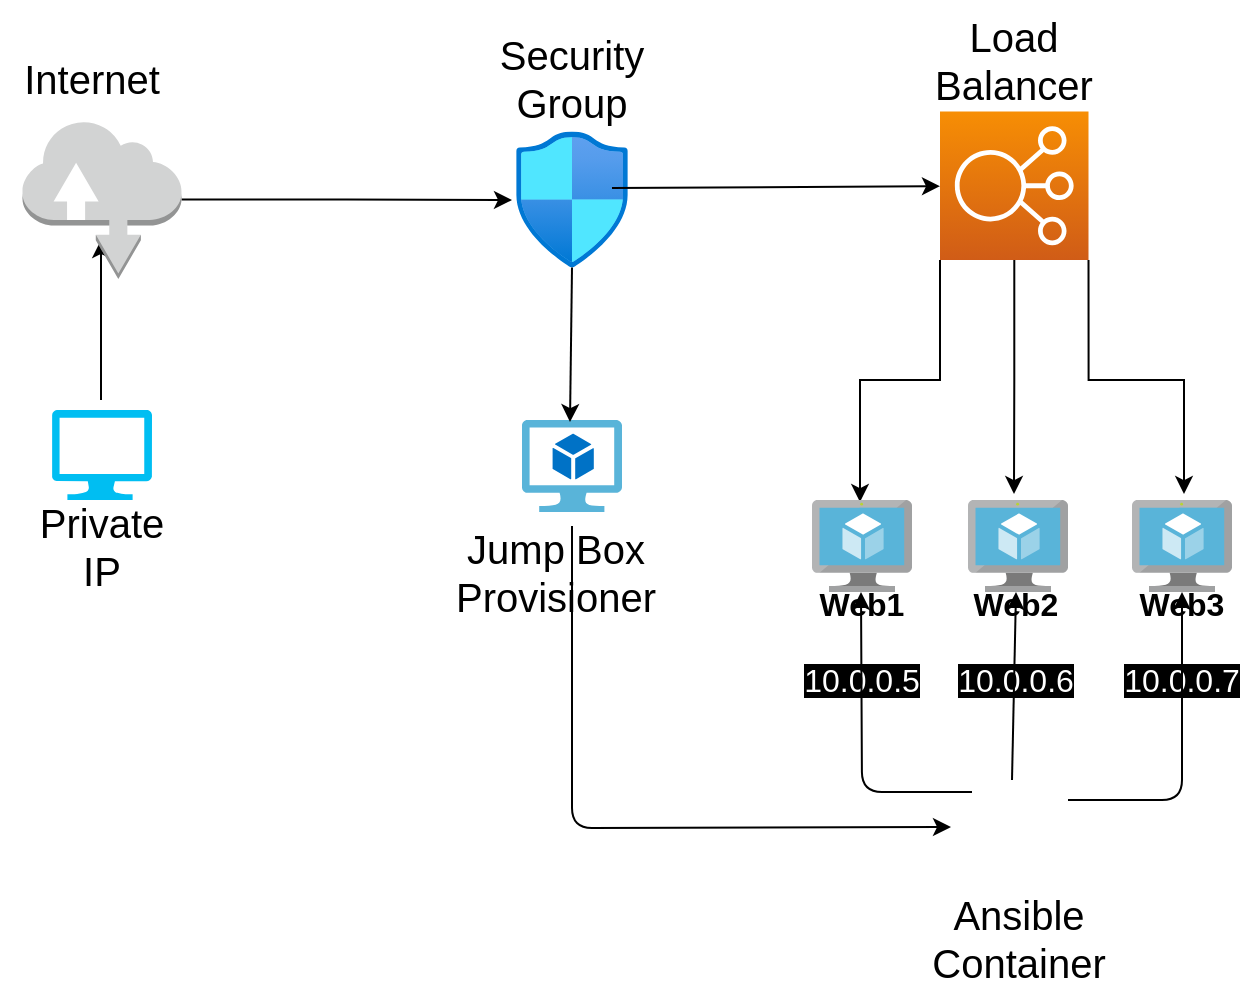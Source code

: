 <mxfile version="14.4.3" type="github"><diagram name="Page-1" id="822b0af5-4adb-64df-f703-e8dfc1f81529"><mxGraphModel dx="1422" dy="832" grid="1" gridSize="10" guides="1" tooltips="1" connect="1" arrows="1" fold="1" page="1" pageScale="1" pageWidth="1100" pageHeight="850" background="#ffffff" math="0" shadow="0"><root><mxCell id="0"/><mxCell id="1" parent="0"/><mxCell id="XoekwUV7jLwuCPAW35P8-3" value="" style="verticalLabelPosition=bottom;html=1;verticalAlign=top;align=center;strokeColor=none;fillColor=#00BEF2;shape=mxgraph.azure.computer;pointerEvents=1;" vertex="1" parent="1"><mxGeometry x="290" y="365" width="50" height="45" as="geometry"/></mxCell><mxCell id="XoekwUV7jLwuCPAW35P8-4" value="" style="endArrow=classic;html=1;" edge="1" parent="1"><mxGeometry width="50" height="50" relative="1" as="geometry"><mxPoint x="314.5" y="360" as="sourcePoint"/><mxPoint x="314.5" y="280" as="targetPoint"/><Array as="points"/></mxGeometry></mxCell><mxCell id="XoekwUV7jLwuCPAW35P8-7" style="edgeStyle=orthogonalEdgeStyle;rounded=0;orthogonalLoop=1;jettySize=auto;html=1;" edge="1" parent="1" source="XoekwUV7jLwuCPAW35P8-5"><mxGeometry relative="1" as="geometry"><mxPoint x="520" y="260" as="targetPoint"/></mxGeometry></mxCell><mxCell id="XoekwUV7jLwuCPAW35P8-5" value="" style="outlineConnect=0;dashed=0;verticalLabelPosition=bottom;verticalAlign=top;align=center;html=1;shape=mxgraph.aws3.internet;fillColor=#D2D3D3;gradientColor=none;" vertex="1" parent="1"><mxGeometry x="275.25" y="220" width="79.5" height="79.5" as="geometry"/></mxCell><mxCell id="XoekwUV7jLwuCPAW35P8-8" value="" style="aspect=fixed;html=1;points=[];align=center;image;fontSize=12;image=img/lib/azure2/networking/Network_Security_Groups.svg;" vertex="1" parent="1"><mxGeometry x="522" y="225.75" width="56.0" height="68" as="geometry"/></mxCell><mxCell id="XoekwUV7jLwuCPAW35P8-31" style="edgeStyle=orthogonalEdgeStyle;rounded=0;orthogonalLoop=1;jettySize=auto;html=1;exitX=0;exitY=1;exitDx=0;exitDy=0;exitPerimeter=0;entryX=0.48;entryY=0.022;entryDx=0;entryDy=0;entryPerimeter=0;" edge="1" parent="1" source="XoekwUV7jLwuCPAW35P8-9" target="XoekwUV7jLwuCPAW35P8-10"><mxGeometry relative="1" as="geometry"/></mxCell><mxCell id="XoekwUV7jLwuCPAW35P8-33" style="edgeStyle=orthogonalEdgeStyle;rounded=0;orthogonalLoop=1;jettySize=auto;html=1;exitX=1;exitY=1;exitDx=0;exitDy=0;exitPerimeter=0;entryX=0.52;entryY=-0.065;entryDx=0;entryDy=0;entryPerimeter=0;" edge="1" parent="1" source="XoekwUV7jLwuCPAW35P8-9" target="XoekwUV7jLwuCPAW35P8-12"><mxGeometry relative="1" as="geometry"/></mxCell><mxCell id="XoekwUV7jLwuCPAW35P8-42" style="edgeStyle=orthogonalEdgeStyle;rounded=0;orthogonalLoop=1;jettySize=auto;html=1;entryX=0.46;entryY=-0.065;entryDx=0;entryDy=0;entryPerimeter=0;" edge="1" parent="1" source="XoekwUV7jLwuCPAW35P8-9" target="XoekwUV7jLwuCPAW35P8-11"><mxGeometry relative="1" as="geometry"/></mxCell><mxCell id="XoekwUV7jLwuCPAW35P8-9" value="" style="points=[[0,0,0],[0.25,0,0],[0.5,0,0],[0.75,0,0],[1,0,0],[0,1,0],[0.25,1,0],[0.5,1,0],[0.75,1,0],[1,1,0],[0,0.25,0],[0,0.5,0],[0,0.75,0],[1,0.25,0],[1,0.5,0],[1,0.75,0]];outlineConnect=0;fontColor=#232F3E;gradientColor=#F78E04;gradientDirection=north;fillColor=#D05C17;strokeColor=#ffffff;dashed=0;verticalLabelPosition=bottom;verticalAlign=top;align=center;html=1;fontSize=12;fontStyle=0;aspect=fixed;shape=mxgraph.aws4.resourceIcon;resIcon=mxgraph.aws4.elastic_load_balancing;" vertex="1" parent="1"><mxGeometry x="734" y="215.75" width="74.25" height="74.25" as="geometry"/></mxCell><mxCell id="XoekwUV7jLwuCPAW35P8-10" value="" style="aspect=fixed;html=1;points=[];align=center;image;fontSize=12;image=img/lib/mscae/Virtual_Machine.svg;" vertex="1" parent="1"><mxGeometry x="670" y="410" width="50" height="46" as="geometry"/></mxCell><mxCell id="XoekwUV7jLwuCPAW35P8-11" value="" style="aspect=fixed;html=1;points=[];align=center;image;fontSize=12;image=img/lib/mscae/Virtual_Machine.svg;" vertex="1" parent="1"><mxGeometry x="748" y="410" width="50" height="46" as="geometry"/></mxCell><mxCell id="XoekwUV7jLwuCPAW35P8-12" value="" style="aspect=fixed;html=1;points=[];align=center;image;fontSize=12;image=img/lib/mscae/Virtual_Machine.svg;" vertex="1" parent="1"><mxGeometry x="830" y="410" width="50" height="46" as="geometry"/></mxCell><mxCell id="XoekwUV7jLwuCPAW35P8-13" value="" style="aspect=fixed;html=1;points=[];align=center;image;fontSize=12;image=img/lib/mscae/Virtual_Machine_2.svg;" vertex="1" parent="1"><mxGeometry x="525" y="370" width="50" height="46" as="geometry"/></mxCell><mxCell id="XoekwUV7jLwuCPAW35P8-14" value="&lt;font style=&quot;font-size: 20px&quot;&gt;Private IP&lt;/font&gt;" style="text;html=1;strokeColor=none;fillColor=none;align=center;verticalAlign=middle;whiteSpace=wrap;rounded=0;spacing=5;strokeWidth=5;" vertex="1" parent="1"><mxGeometry x="295" y="423" width="40" height="20" as="geometry"/></mxCell><mxCell id="XoekwUV7jLwuCPAW35P8-15" value="" style="shape=image;html=1;verticalAlign=top;verticalLabelPosition=bottom;labelBackgroundColor=#ffffff;imageAspect=0;aspect=fixed;image=https://cdn1.iconfinder.com/data/icons/social-media-glossy/512/136-adobe_social-128.png" vertex="1" parent="1"><mxGeometry x="739.5" y="540" width="67" height="67" as="geometry"/></mxCell><mxCell id="XoekwUV7jLwuCPAW35P8-17" value="" style="endArrow=classic;html=1;entryX=0;entryY=0.5;entryDx=0;entryDy=0;" edge="1" parent="1" target="XoekwUV7jLwuCPAW35P8-15"><mxGeometry width="50" height="50" relative="1" as="geometry"><mxPoint x="550" y="423" as="sourcePoint"/><mxPoint x="600" y="373" as="targetPoint"/><Array as="points"><mxPoint x="550" y="574"/></Array></mxGeometry></mxCell><mxCell id="XoekwUV7jLwuCPAW35P8-21" value="&lt;font style=&quot;font-size: 20px&quot;&gt;Ansible&lt;br&gt;Container&lt;/font&gt;" style="text;html=1;strokeColor=none;fillColor=none;align=center;verticalAlign=middle;whiteSpace=wrap;rounded=0;" vertex="1" parent="1"><mxGeometry x="729.5" y="597" width="87" height="63" as="geometry"/></mxCell><mxCell id="XoekwUV7jLwuCPAW35P8-32" value="" style="endArrow=classic;html=1;" edge="1" parent="1" target="XoekwUV7jLwuCPAW35P8-9"><mxGeometry width="50" height="50" relative="1" as="geometry"><mxPoint x="570" y="254" as="sourcePoint"/><mxPoint x="630" y="208.63" as="targetPoint"/></mxGeometry></mxCell><mxCell id="XoekwUV7jLwuCPAW35P8-34" value="&lt;font style=&quot;font-size: 20px&quot;&gt;Internet&lt;/font&gt;" style="text;html=1;strokeColor=none;fillColor=none;align=center;verticalAlign=middle;whiteSpace=wrap;rounded=0;" vertex="1" parent="1"><mxGeometry x="264.75" y="171.5" width="90" height="54.25" as="geometry"/></mxCell><mxCell id="XoekwUV7jLwuCPAW35P8-35" value="&lt;font style=&quot;font-size: 20px&quot;&gt;Security Group&lt;br&gt;&lt;/font&gt;" style="text;html=1;strokeColor=none;fillColor=none;align=center;verticalAlign=middle;whiteSpace=wrap;rounded=0;" vertex="1" parent="1"><mxGeometry x="530" y="188.63" width="40" height="20" as="geometry"/></mxCell><mxCell id="XoekwUV7jLwuCPAW35P8-36" value="" style="endArrow=classic;html=1;entryX=0.48;entryY=0.022;entryDx=0;entryDy=0;entryPerimeter=0;" edge="1" parent="1" target="XoekwUV7jLwuCPAW35P8-13"><mxGeometry width="50" height="50" relative="1" as="geometry"><mxPoint x="550" y="293.75" as="sourcePoint"/><mxPoint x="550" y="350" as="targetPoint"/><Array as="points"/></mxGeometry></mxCell><mxCell id="XoekwUV7jLwuCPAW35P8-38" value="&lt;font style=&quot;font-size: 20px&quot;&gt;Jump Box Provisioner&lt;br&gt;&lt;/font&gt;" style="text;html=1;strokeColor=none;fillColor=none;align=center;verticalAlign=middle;whiteSpace=wrap;rounded=0;" vertex="1" parent="1"><mxGeometry x="522" y="436" width="40" height="20" as="geometry"/></mxCell><mxCell id="XoekwUV7jLwuCPAW35P8-40" value="&lt;font style=&quot;font-size: 20px&quot;&gt;Load Balancer&lt;br&gt;&lt;/font&gt;" style="text;html=1;strokeColor=none;fillColor=none;align=center;verticalAlign=middle;whiteSpace=wrap;rounded=0;" vertex="1" parent="1"><mxGeometry x="721.13" y="160" width="100" height="60" as="geometry"/></mxCell><mxCell id="XoekwUV7jLwuCPAW35P8-44" value="&lt;font style=&quot;font-size: 16px&quot;&gt;&lt;b&gt;Web1&lt;/b&gt;&lt;br&gt;&lt;br&gt;&lt;span style=&quot;color: rgb(255 , 255 , 255) ; background-color: rgb(0 , 0 , 0)&quot;&gt;10.0.0.5&lt;/span&gt;&lt;/font&gt;" style="text;html=1;strokeColor=none;fillColor=none;align=center;verticalAlign=middle;whiteSpace=wrap;rounded=0;" vertex="1" parent="1"><mxGeometry x="659.5" y="456" width="70" height="50" as="geometry"/></mxCell><mxCell id="XoekwUV7jLwuCPAW35P8-46" value="&lt;font style=&quot;font-size: 16px&quot;&gt;&lt;b&gt;Web2&lt;/b&gt;&lt;br&gt;&lt;br&gt;&lt;span style=&quot;color: rgb(255 , 255 , 255) ; background-color: rgb(0 , 0 , 0)&quot;&gt;10.0.0.6&lt;/span&gt;&lt;/font&gt;" style="text;html=1;strokeColor=none;fillColor=none;align=center;verticalAlign=middle;whiteSpace=wrap;rounded=0;" vertex="1" parent="1"><mxGeometry x="737" y="456" width="70" height="50" as="geometry"/></mxCell><mxCell id="XoekwUV7jLwuCPAW35P8-47" value="&lt;font style=&quot;font-size: 16px&quot;&gt;&lt;b&gt;Web3&lt;/b&gt;&lt;br&gt;&lt;br&gt;&lt;span style=&quot;color: rgb(255 , 255 , 255) ; background-color: rgb(0 , 0 , 0)&quot;&gt;10.0.0.7&lt;/span&gt;&lt;/font&gt;" style="text;html=1;strokeColor=none;fillColor=none;align=center;verticalAlign=middle;whiteSpace=wrap;rounded=0;" vertex="1" parent="1"><mxGeometry x="820" y="456" width="70" height="50" as="geometry"/></mxCell><mxCell id="XoekwUV7jLwuCPAW35P8-49" value="" style="endArrow=classic;html=1;entryX=0.5;entryY=0;entryDx=0;entryDy=0;" edge="1" parent="1" target="XoekwUV7jLwuCPAW35P8-44"><mxGeometry width="50" height="50" relative="1" as="geometry"><mxPoint x="750" y="556" as="sourcePoint"/><mxPoint x="794" y="506" as="targetPoint"/><Array as="points"><mxPoint x="695" y="556"/></Array></mxGeometry></mxCell><mxCell id="XoekwUV7jLwuCPAW35P8-50" value="" style="endArrow=classic;html=1;entryX=0.5;entryY=0;entryDx=0;entryDy=0;" edge="1" parent="1" target="XoekwUV7jLwuCPAW35P8-46"><mxGeometry width="50" height="50" relative="1" as="geometry"><mxPoint x="770" y="550" as="sourcePoint"/><mxPoint x="820" y="500" as="targetPoint"/></mxGeometry></mxCell><mxCell id="XoekwUV7jLwuCPAW35P8-51" value="" style="endArrow=classic;html=1;entryX=0.5;entryY=0;entryDx=0;entryDy=0;" edge="1" parent="1" target="XoekwUV7jLwuCPAW35P8-47"><mxGeometry width="50" height="50" relative="1" as="geometry"><mxPoint x="798" y="560" as="sourcePoint"/><mxPoint x="848" y="510" as="targetPoint"/><Array as="points"><mxPoint x="855" y="560"/></Array></mxGeometry></mxCell></root></mxGraphModel></diagram></mxfile>